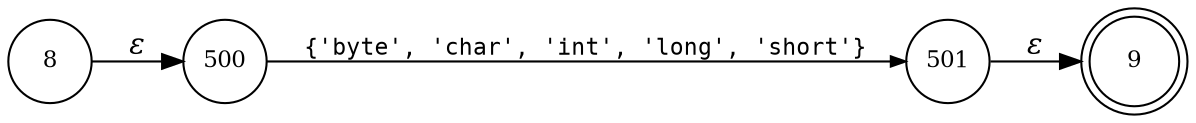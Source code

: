 digraph ATN {
rankdir=LR;
s9[fontsize=11, label="9", shape=doublecircle, fixedsize=true, width=.6];
s500[fontsize=11,label="500", shape=circle, fixedsize=true, width=.55, peripheries=1];
s501[fontsize=11,label="501", shape=circle, fixedsize=true, width=.55, peripheries=1];
s8[fontsize=11,label="8", shape=circle, fixedsize=true, width=.55, peripheries=1];
s8 -> s500 [fontname="Times-Italic", label="&epsilon;"];
s500 -> s501 [fontsize=11, fontname="Courier", arrowsize=.7, label = "{'byte', 'char', 'int', 'long', 'short'}", arrowhead = normal];
s501 -> s9 [fontname="Times-Italic", label="&epsilon;"];
}